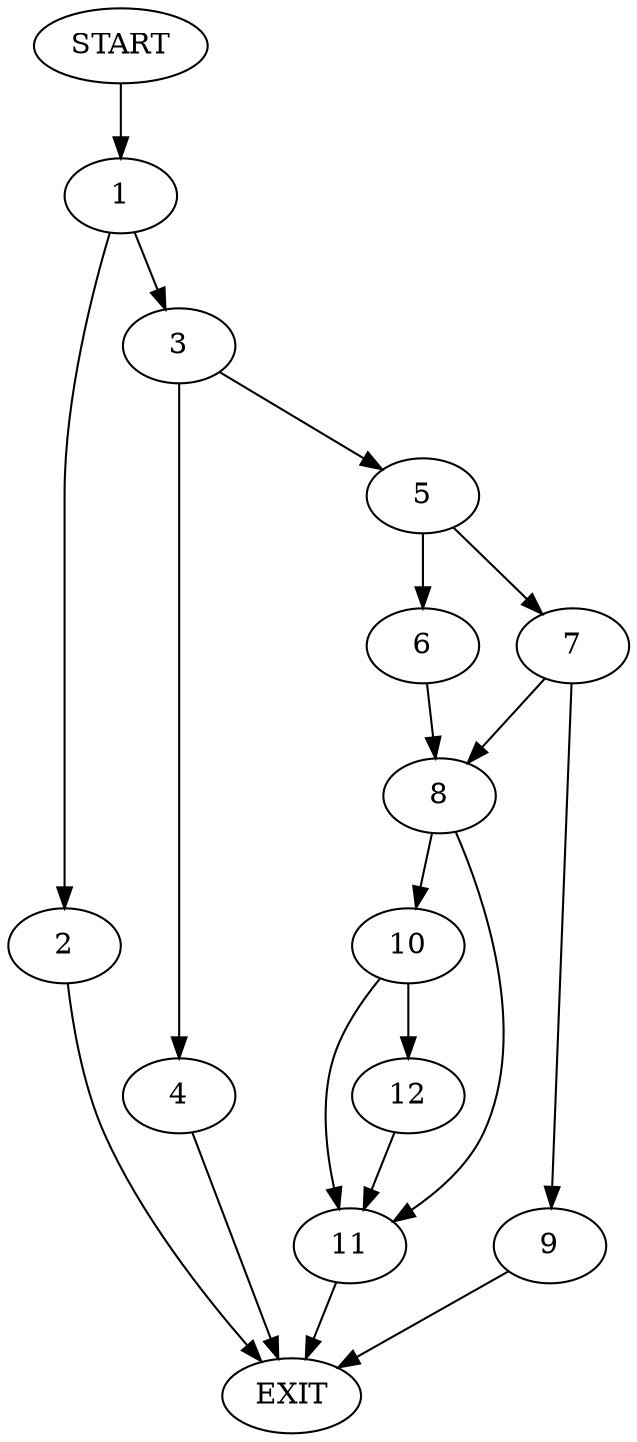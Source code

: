 digraph {
0 [label="START"]
13 [label="EXIT"]
0 -> 1
1 -> 2
1 -> 3
2 -> 13
3 -> 4
3 -> 5
4 -> 13
5 -> 6
5 -> 7
6 -> 8
7 -> 9
7 -> 8
8 -> 10
8 -> 11
9 -> 13
10 -> 11
10 -> 12
11 -> 13
12 -> 11
}
